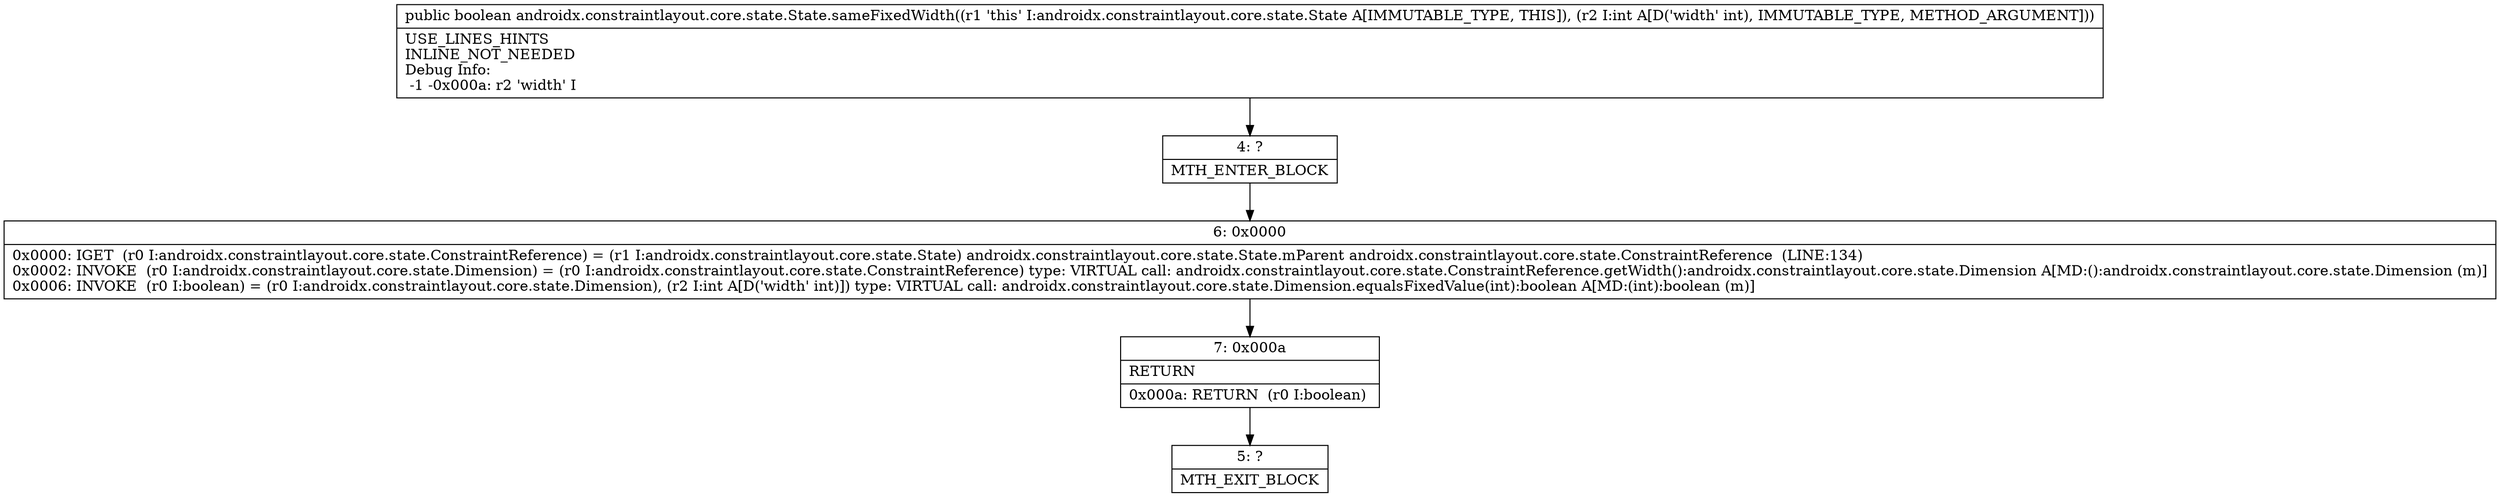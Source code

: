 digraph "CFG forandroidx.constraintlayout.core.state.State.sameFixedWidth(I)Z" {
Node_4 [shape=record,label="{4\:\ ?|MTH_ENTER_BLOCK\l}"];
Node_6 [shape=record,label="{6\:\ 0x0000|0x0000: IGET  (r0 I:androidx.constraintlayout.core.state.ConstraintReference) = (r1 I:androidx.constraintlayout.core.state.State) androidx.constraintlayout.core.state.State.mParent androidx.constraintlayout.core.state.ConstraintReference  (LINE:134)\l0x0002: INVOKE  (r0 I:androidx.constraintlayout.core.state.Dimension) = (r0 I:androidx.constraintlayout.core.state.ConstraintReference) type: VIRTUAL call: androidx.constraintlayout.core.state.ConstraintReference.getWidth():androidx.constraintlayout.core.state.Dimension A[MD:():androidx.constraintlayout.core.state.Dimension (m)]\l0x0006: INVOKE  (r0 I:boolean) = (r0 I:androidx.constraintlayout.core.state.Dimension), (r2 I:int A[D('width' int)]) type: VIRTUAL call: androidx.constraintlayout.core.state.Dimension.equalsFixedValue(int):boolean A[MD:(int):boolean (m)]\l}"];
Node_7 [shape=record,label="{7\:\ 0x000a|RETURN\l|0x000a: RETURN  (r0 I:boolean) \l}"];
Node_5 [shape=record,label="{5\:\ ?|MTH_EXIT_BLOCK\l}"];
MethodNode[shape=record,label="{public boolean androidx.constraintlayout.core.state.State.sameFixedWidth((r1 'this' I:androidx.constraintlayout.core.state.State A[IMMUTABLE_TYPE, THIS]), (r2 I:int A[D('width' int), IMMUTABLE_TYPE, METHOD_ARGUMENT]))  | USE_LINES_HINTS\lINLINE_NOT_NEEDED\lDebug Info:\l  \-1 \-0x000a: r2 'width' I\l}"];
MethodNode -> Node_4;Node_4 -> Node_6;
Node_6 -> Node_7;
Node_7 -> Node_5;
}

